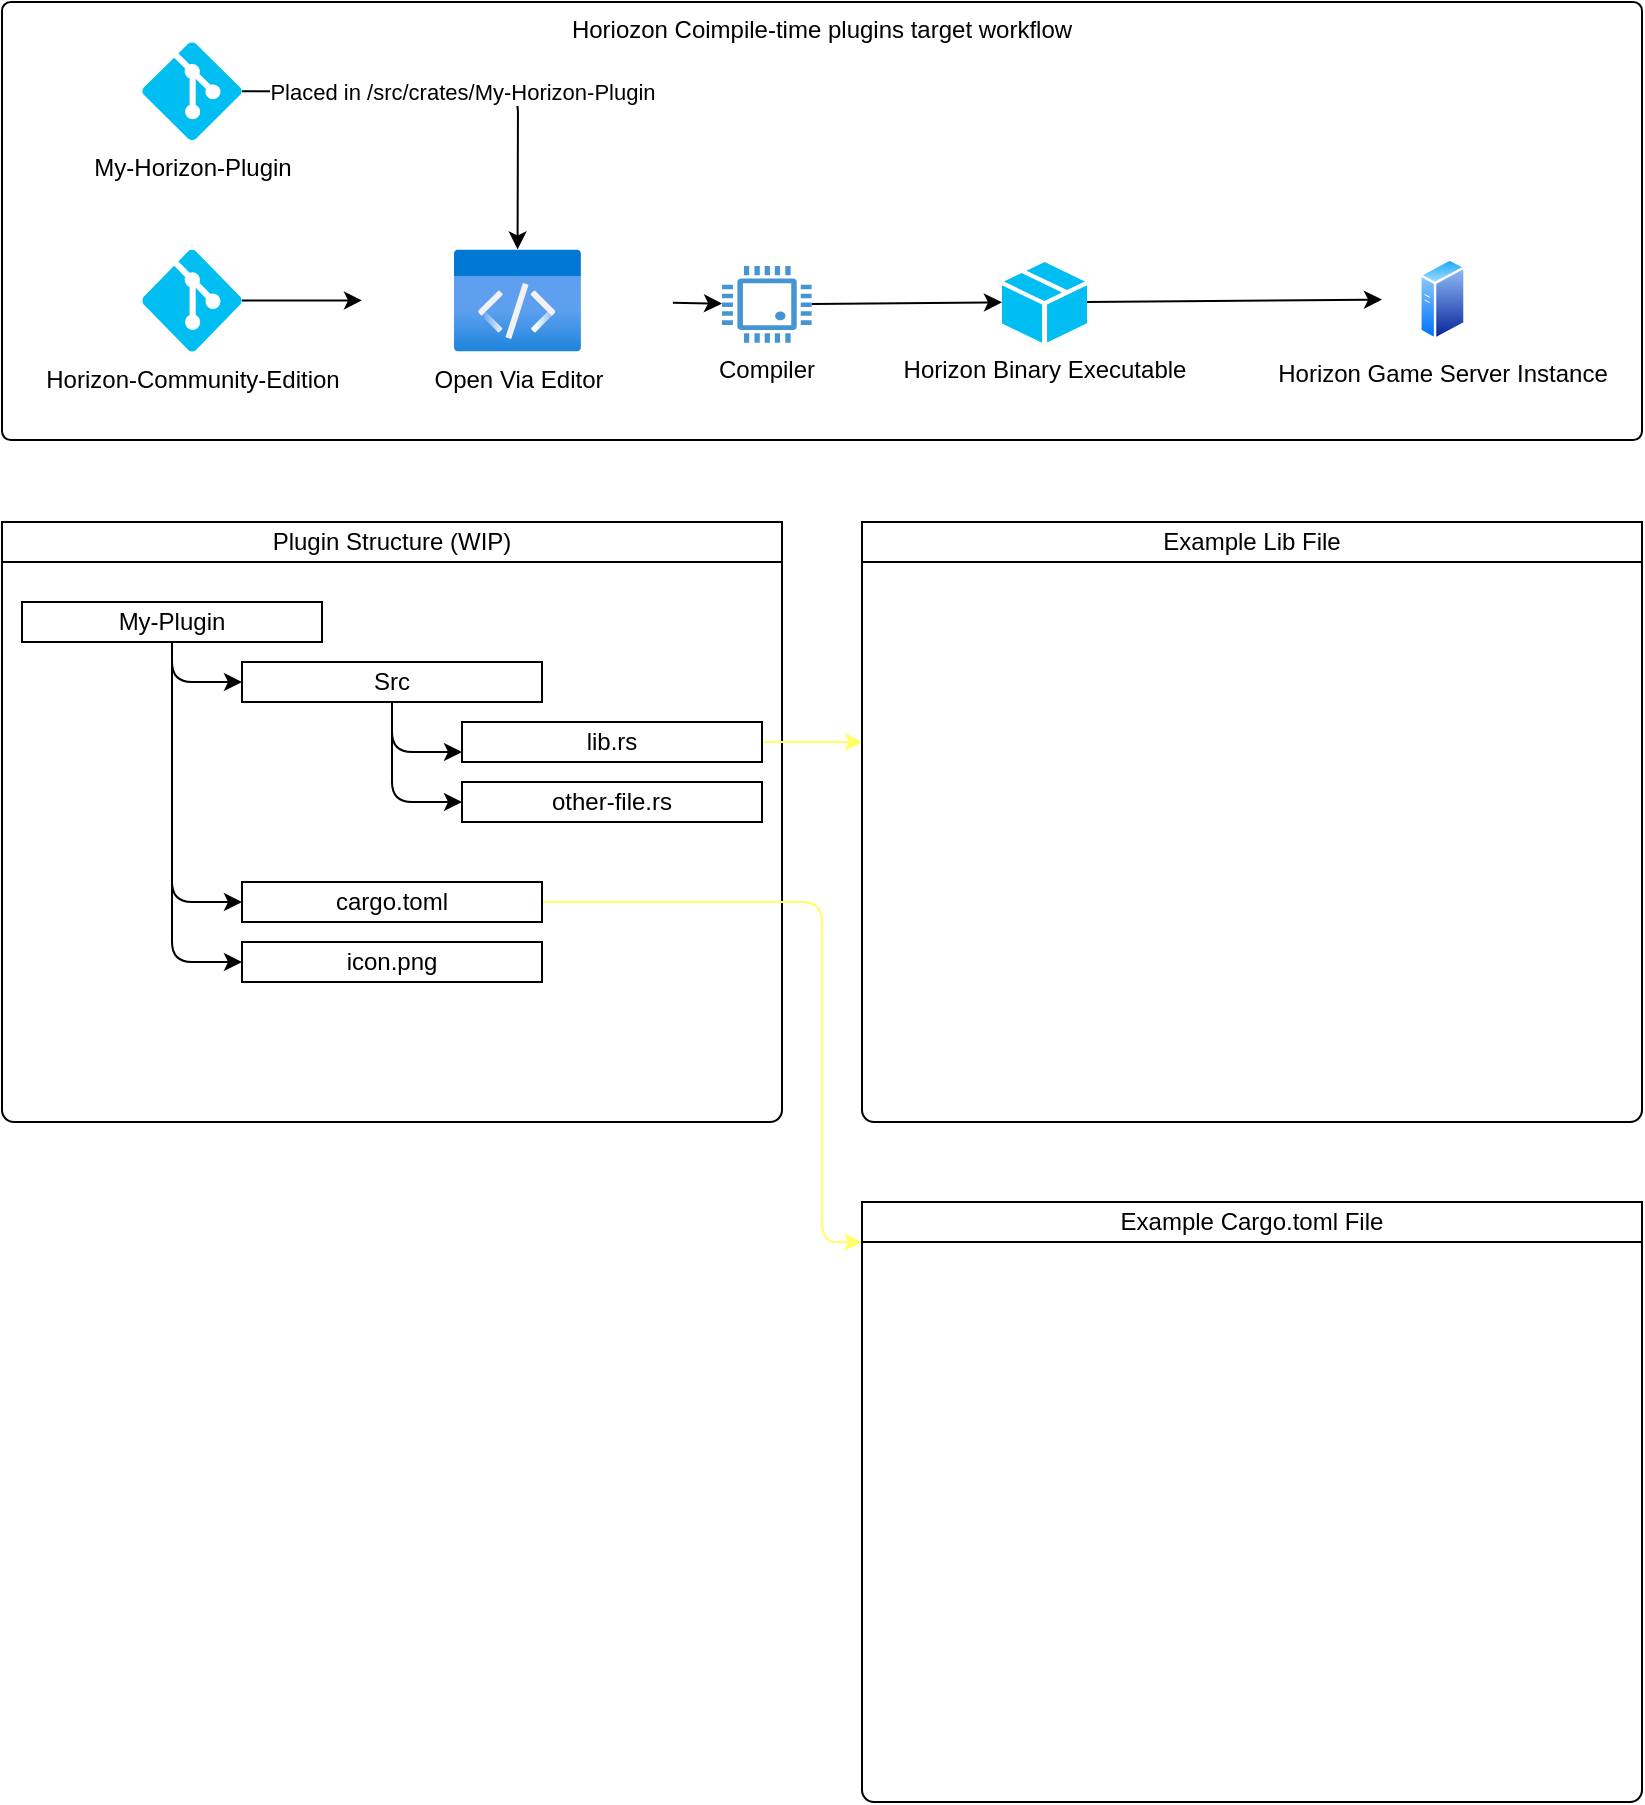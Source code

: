 <mxfile>
    <diagram id="8Sja1tul4LKNi_w8vkZC" name="Page-1">
        <mxGraphModel dx="1430" dy="455" grid="1" gridSize="10" guides="1" tooltips="1" connect="1" arrows="1" fold="1" page="1" pageScale="1" pageWidth="850" pageHeight="1100" math="0" shadow="0">
            <root>
                <mxCell id="0"/>
                <mxCell id="1" parent="0"/>
                <mxCell id="20" value="Horiozon Coimpile-time plugins target workflow" style="rounded=1;whiteSpace=wrap;html=1;arcSize=2;align=center;verticalAlign=top;" vertex="1" parent="1">
                    <mxGeometry x="10" y="120" width="820" height="219" as="geometry"/>
                </mxCell>
                <mxCell id="3" value="Horizon Game Server Instance" style="aspect=fixed;perimeter=ellipsePerimeter;html=1;align=center;shadow=0;dashed=0;spacingTop=3;image;image=img/lib/active_directory/generic_server.svg;" vertex="1" parent="1">
                    <mxGeometry x="700" y="248.05" width="60.42" height="41" as="geometry"/>
                </mxCell>
                <mxCell id="6" style="edgeStyle=none;html=1;" edge="1" parent="1" source="4" target="5">
                    <mxGeometry relative="1" as="geometry">
                        <Array as="points">
                            <mxPoint x="268" y="165"/>
                        </Array>
                    </mxGeometry>
                </mxCell>
                <mxCell id="9" value="Placed in /src/crates/My-Horizon-Plugin" style="edgeLabel;html=1;align=center;verticalAlign=middle;resizable=0;points=[];" vertex="1" connectable="0" parent="6">
                    <mxGeometry x="-0.113" y="1" relative="1" as="geometry">
                        <mxPoint x="14" y="1" as="offset"/>
                    </mxGeometry>
                </mxCell>
                <mxCell id="4" value="My-Horizon-Plugin" style="verticalLabelPosition=bottom;html=1;verticalAlign=top;align=center;strokeColor=none;fillColor=#00BEF2;shape=mxgraph.azure.git_repository;" vertex="1" parent="1">
                    <mxGeometry x="80" y="140" width="50" height="49" as="geometry"/>
                </mxCell>
                <mxCell id="12" style="edgeStyle=none;html=1;" edge="1" parent="1" source="5" target="11">
                    <mxGeometry relative="1" as="geometry"/>
                </mxCell>
                <mxCell id="5" value="Open Via Editor" style="aspect=fixed;html=1;points=[];align=center;image;fontSize=12;image=img/lib/azure2/general/Code.svg;" vertex="1" parent="1">
                    <mxGeometry x="190" y="243.7" width="155.43" height="51" as="geometry"/>
                </mxCell>
                <mxCell id="8" style="edgeStyle=none;html=1;" edge="1" parent="1" source="7" target="5">
                    <mxGeometry relative="1" as="geometry"/>
                </mxCell>
                <mxCell id="7" value="Horizon-Community-Edition" style="verticalLabelPosition=bottom;html=1;verticalAlign=top;align=center;strokeColor=none;fillColor=#00BEF2;shape=mxgraph.azure.git_repository;" vertex="1" parent="1">
                    <mxGeometry x="80" y="243.7" width="50" height="51" as="geometry"/>
                </mxCell>
                <mxCell id="16" style="edgeStyle=none;html=1;entryX=0;entryY=0.5;entryDx=0;entryDy=0;entryPerimeter=0;" edge="1" parent="1" source="11" target="13">
                    <mxGeometry relative="1" as="geometry"/>
                </mxCell>
                <mxCell id="11" value="Compiler" style="pointerEvents=1;shadow=0;dashed=0;html=1;strokeColor=none;fillColor=#4495D1;labelPosition=center;verticalLabelPosition=bottom;verticalAlign=top;align=center;outlineConnect=0;shape=mxgraph.veeam.cpu;" vertex="1" parent="1">
                    <mxGeometry x="370" y="251.95" width="44.8" height="38.4" as="geometry"/>
                </mxCell>
                <mxCell id="19" style="edgeStyle=none;html=1;" edge="1" parent="1" source="13" target="3">
                    <mxGeometry relative="1" as="geometry"/>
                </mxCell>
                <mxCell id="13" value="Horizon Binary Executable" style="verticalLabelPosition=bottom;html=1;verticalAlign=top;align=center;strokeColor=none;fillColor=#00BEF2;shape=mxgraph.azure.cloud_service_package_file;" vertex="1" parent="1">
                    <mxGeometry x="510" y="250" width="42.5" height="40.35" as="geometry"/>
                </mxCell>
                <mxCell id="21" value="" style="rounded=1;whiteSpace=wrap;html=1;arcSize=2;align=center;verticalAlign=top;" vertex="1" parent="1">
                    <mxGeometry x="10" y="380" width="390" height="300" as="geometry"/>
                </mxCell>
                <mxCell id="30" style="edgeStyle=none;html=1;entryX=0;entryY=0.5;entryDx=0;entryDy=0;" edge="1" parent="1" source="28" target="29">
                    <mxGeometry relative="1" as="geometry">
                        <Array as="points">
                            <mxPoint x="95" y="460"/>
                        </Array>
                    </mxGeometry>
                </mxCell>
                <mxCell id="36" style="edgeStyle=none;html=1;entryX=0;entryY=0.5;entryDx=0;entryDy=0;" edge="1" parent="1" source="28" target="35">
                    <mxGeometry relative="1" as="geometry">
                        <Array as="points">
                            <mxPoint x="95" y="570"/>
                        </Array>
                    </mxGeometry>
                </mxCell>
                <mxCell id="28" value="My-Plugin" style="rounded=0;whiteSpace=wrap;html=1;" vertex="1" parent="1">
                    <mxGeometry x="20" y="420" width="150" height="20" as="geometry"/>
                </mxCell>
                <mxCell id="32" style="edgeStyle=none;html=1;entryX=0;entryY=0.75;entryDx=0;entryDy=0;" edge="1" parent="1" source="29" target="31">
                    <mxGeometry relative="1" as="geometry">
                        <Array as="points">
                            <mxPoint x="205" y="495"/>
                        </Array>
                    </mxGeometry>
                </mxCell>
                <mxCell id="34" style="edgeStyle=none;html=1;entryX=0;entryY=0.5;entryDx=0;entryDy=0;" edge="1" parent="1" source="29" target="33">
                    <mxGeometry relative="1" as="geometry">
                        <Array as="points">
                            <mxPoint x="205" y="520"/>
                        </Array>
                    </mxGeometry>
                </mxCell>
                <mxCell id="29" value="Src" style="rounded=0;whiteSpace=wrap;html=1;" vertex="1" parent="1">
                    <mxGeometry x="130" y="450" width="150" height="20" as="geometry"/>
                </mxCell>
                <mxCell id="37" style="edgeStyle=none;html=1;entryX=0.001;entryY=0.367;entryDx=0;entryDy=0;entryPerimeter=0;fontColor=#FFFF66;strokeColor=#FFFF66;" edge="1" parent="1" source="31" target="38">
                    <mxGeometry relative="1" as="geometry">
                        <mxPoint x="460" y="490" as="targetPoint"/>
                        <Array as="points">
                            <mxPoint x="420" y="490"/>
                        </Array>
                    </mxGeometry>
                </mxCell>
                <mxCell id="31" value="lib.rs" style="rounded=0;whiteSpace=wrap;html=1;" vertex="1" parent="1">
                    <mxGeometry x="240" y="480" width="150" height="20" as="geometry"/>
                </mxCell>
                <mxCell id="33" value="other-file.rs" style="rounded=0;whiteSpace=wrap;html=1;" vertex="1" parent="1">
                    <mxGeometry x="240" y="510" width="150" height="20" as="geometry"/>
                </mxCell>
                <mxCell id="44" style="edgeStyle=none;html=1;entryX=0;entryY=0.067;entryDx=0;entryDy=0;entryPerimeter=0;fontColor=#FFFF66;strokeColor=#FFFF66;" edge="1" parent="1" source="35" target="42">
                    <mxGeometry relative="1" as="geometry">
                        <Array as="points">
                            <mxPoint x="420" y="570"/>
                            <mxPoint x="420" y="740"/>
                        </Array>
                    </mxGeometry>
                </mxCell>
                <mxCell id="35" value="cargo.toml" style="rounded=0;whiteSpace=wrap;html=1;" vertex="1" parent="1">
                    <mxGeometry x="130" y="560" width="150" height="20" as="geometry"/>
                </mxCell>
                <mxCell id="38" value="" style="rounded=1;whiteSpace=wrap;html=1;arcSize=2;align=center;verticalAlign=top;" vertex="1" parent="1">
                    <mxGeometry x="440" y="380" width="390" height="300" as="geometry"/>
                </mxCell>
                <mxCell id="41" value="&lt;span style=&quot;&quot;&gt;Example Lib File&lt;/span&gt;" style="rounded=0;whiteSpace=wrap;html=1;verticalAlign=middle;align=center;spacing=0;" vertex="1" parent="1">
                    <mxGeometry x="440" y="380" width="390" height="20" as="geometry"/>
                </mxCell>
                <mxCell id="42" value="" style="rounded=1;whiteSpace=wrap;html=1;arcSize=2;align=center;verticalAlign=top;" vertex="1" parent="1">
                    <mxGeometry x="440" y="720" width="390" height="300" as="geometry"/>
                </mxCell>
                <mxCell id="43" value="&lt;span style=&quot;&quot;&gt;Example Cargo.toml File&lt;/span&gt;" style="rounded=0;whiteSpace=wrap;html=1;verticalAlign=middle;align=center;spacing=0;" vertex="1" parent="1">
                    <mxGeometry x="440" y="720" width="390" height="20" as="geometry"/>
                </mxCell>
                <mxCell id="45" value="&lt;span style=&quot;&quot;&gt;Plugin Structure (WIP)&lt;/span&gt;" style="rounded=0;whiteSpace=wrap;html=1;verticalAlign=middle;align=center;spacing=0;" vertex="1" parent="1">
                    <mxGeometry x="10" y="380" width="390" height="20" as="geometry"/>
                </mxCell>
                <mxCell id="46" value="icon.png" style="rounded=0;whiteSpace=wrap;html=1;" vertex="1" parent="1">
                    <mxGeometry x="130" y="590" width="150" height="20" as="geometry"/>
                </mxCell>
                <mxCell id="47" style="edgeStyle=none;html=1;entryX=0;entryY=0.5;entryDx=0;entryDy=0;" edge="1" parent="1" target="46">
                    <mxGeometry relative="1" as="geometry">
                        <mxPoint x="95" y="440" as="sourcePoint"/>
                        <mxPoint x="130" y="570" as="targetPoint"/>
                        <Array as="points">
                            <mxPoint x="95" y="600"/>
                        </Array>
                    </mxGeometry>
                </mxCell>
            </root>
        </mxGraphModel>
    </diagram>
</mxfile>